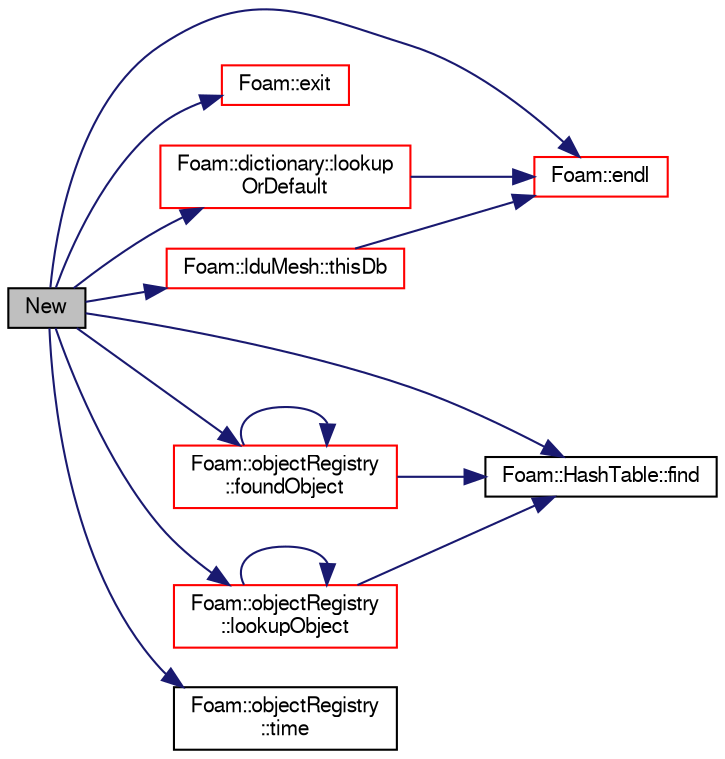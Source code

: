 digraph "New"
{
  bgcolor="transparent";
  edge [fontname="FreeSans",fontsize="10",labelfontname="FreeSans",labelfontsize="10"];
  node [fontname="FreeSans",fontsize="10",shape=record];
  rankdir="LR";
  Node848 [label="New",height=0.2,width=0.4,color="black", fillcolor="grey75", style="filled", fontcolor="black"];
  Node848 -> Node849 [color="midnightblue",fontsize="10",style="solid",fontname="FreeSans"];
  Node849 [label="Foam::endl",height=0.2,width=0.4,color="red",URL="$a21124.html#a2db8fe02a0d3909e9351bb4275b23ce4",tooltip="Add newline and flush stream. "];
  Node848 -> Node851 [color="midnightblue",fontsize="10",style="solid",fontname="FreeSans"];
  Node851 [label="Foam::exit",height=0.2,width=0.4,color="red",URL="$a21124.html#a06ca7250d8e89caf05243ec094843642"];
  Node848 -> Node896 [color="midnightblue",fontsize="10",style="solid",fontname="FreeSans"];
  Node896 [label="Foam::HashTable::find",height=0.2,width=0.4,color="black",URL="$a25702.html#a76b2c74ebd9f33fa9f76261b027ffc11",tooltip="Find and return an iterator set at the hashedEntry. "];
  Node848 -> Node897 [color="midnightblue",fontsize="10",style="solid",fontname="FreeSans"];
  Node897 [label="Foam::objectRegistry\l::foundObject",height=0.2,width=0.4,color="red",URL="$a26326.html#afb1fd730975d12fa5bcd4252fbf2b92c",tooltip="Is the named Type found? "];
  Node897 -> Node896 [color="midnightblue",fontsize="10",style="solid",fontname="FreeSans"];
  Node897 -> Node897 [color="midnightblue",fontsize="10",style="solid",fontname="FreeSans"];
  Node848 -> Node907 [color="midnightblue",fontsize="10",style="solid",fontname="FreeSans"];
  Node907 [label="Foam::objectRegistry\l::lookupObject",height=0.2,width=0.4,color="red",URL="$a26326.html#a8b49296f8410366342c524250612c2aa",tooltip="Lookup and return the object of the given Type. "];
  Node907 -> Node896 [color="midnightblue",fontsize="10",style="solid",fontname="FreeSans"];
  Node907 -> Node907 [color="midnightblue",fontsize="10",style="solid",fontname="FreeSans"];
  Node848 -> Node908 [color="midnightblue",fontsize="10",style="solid",fontname="FreeSans"];
  Node908 [label="Foam::dictionary::lookup\lOrDefault",height=0.2,width=0.4,color="red",URL="$a26014.html#a69ee064dcc6d649df523e02e5c242922",tooltip="Find and return a T,. "];
  Node908 -> Node849 [color="midnightblue",fontsize="10",style="solid",fontname="FreeSans"];
  Node848 -> Node913 [color="midnightblue",fontsize="10",style="solid",fontname="FreeSans"];
  Node913 [label="Foam::lduMesh::thisDb",height=0.2,width=0.4,color="red",URL="$a27126.html#a83b4b6e6a43285477e284433f80eed1b",tooltip="Return the object registry. "];
  Node913 -> Node849 [color="midnightblue",fontsize="10",style="solid",fontname="FreeSans"];
  Node848 -> Node959 [color="midnightblue",fontsize="10",style="solid",fontname="FreeSans"];
  Node959 [label="Foam::objectRegistry\l::time",height=0.2,width=0.4,color="black",URL="$a26326.html#a0d94096809fe3376b29a2a29ca11bb18",tooltip="Return time. "];
}
